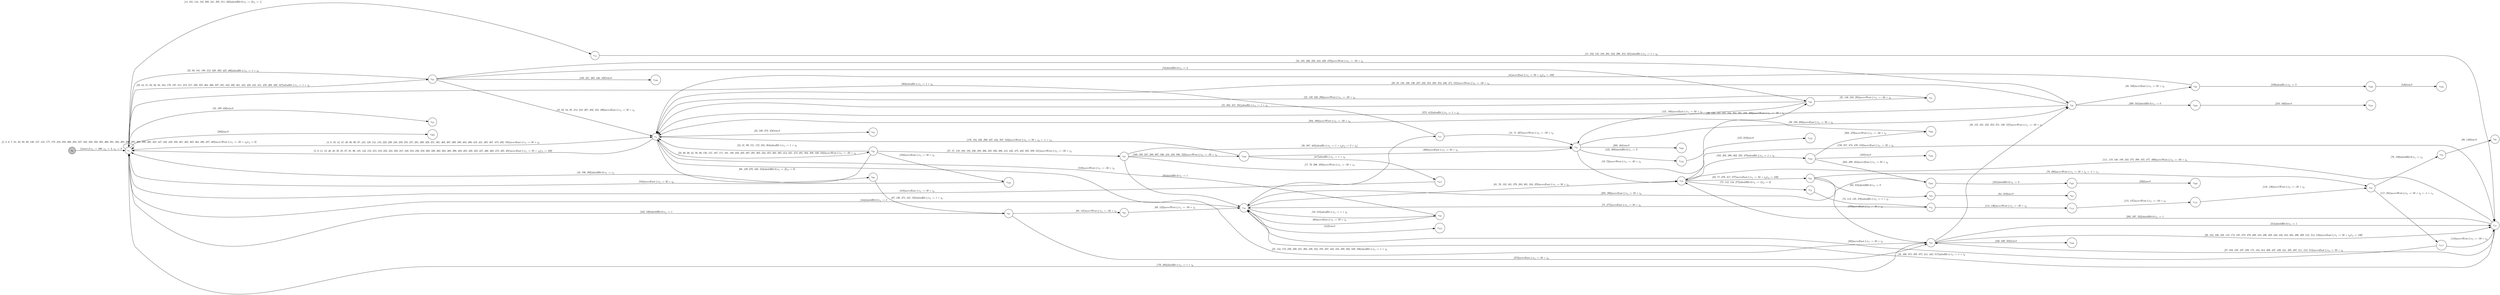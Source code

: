digraph EFSM{
  graph [rankdir="LR", fontname="Latin Modern Math"];
  node [color="black", fillcolor="white", shape="circle", style="filled", fontname="Latin Modern Math"];
  edge [fontname="Latin Modern Math"];

  s0[fillcolor="gray", label=<s<sub>0</sub>>];
  s1[label=<s<sub>1</sub>>];
  s4[label=<s<sub>4</sub>>];
  s14[label=<s<sub>14</sub>>];
  s15[label=<s<sub>15</sub>>];
  s16[label=<s<sub>16</sub>>];
  s17[label=<s<sub>17</sub>>];
  s18[label=<s<sub>18</sub>>];
  s19[label=<s<sub>19</sub>>];
  s20[label=<s<sub>20</sub>>];
  s21[label=<s<sub>21</sub>>];
  s23[label=<s<sub>23</sub>>];
  s25[label=<s<sub>25</sub>>];
  s28[label=<s<sub>28</sub>>];
  s32[label=<s<sub>32</sub>>];
  s33[label=<s<sub>33</sub>>];
  s37[label=<s<sub>37</sub>>];
  s40[label=<s<sub>40</sub>>];
  s53[label=<s<sub>53</sub>>];
  s59[label=<s<sub>59</sub>>];
  s62[label=<s<sub>62</sub>>];
  s63[label=<s<sub>63</sub>>];
  s64[label=<s<sub>64</sub>>];
  s66[label=<s<sub>66</sub>>];
  s67[label=<s<sub>67</sub>>];
  s68[label=<s<sub>68</sub>>];
  s73[label=<s<sub>73</sub>>];
  s74[label=<s<sub>74</sub>>];
  s78[label=<s<sub>78</sub>>];
  s79[label=<s<sub>79</sub>>];
  s80[label=<s<sub>80</sub>>];
  s114[label=<s<sub>114</sub>>];
  s115[label=<s<sub>115</sub>>];
  s117[label=<s<sub>117</sub>>];
  s122[label=<s<sub>122</sub>>];
  s123[label=<s<sub>123</sub>>];
  s162[label=<s<sub>162</sub>>];
  s163[label=<s<sub>163</sub>>];
  s169[label=<s<sub>169</sub>>];
  s180[label=<s<sub>180</sub>>];
  s204[label=<s<sub>204</sub>>];
  s209[label=<s<sub>209</sub>>];
  s210[label=<s<sub>210</sub>>];
  s240[label=<s<sub>240</sub>>];
  s293[label=<s<sub>293</sub>>];
  s303[label=<s<sub>303</sub>>];
  s325[label=<s<sub>325</sub>>];
  s326[label=<s<sub>326</sub>>];
  s388[label=<s<sub>388</sub>>];
  s412[label=<s<sub>412</sub>>];
  s417[label=<s<sub>417</sub>>];
  s533[label=<s<sub>533</sub>>];
  s539[label=<s<sub>539</sub>>];
  s540[label=<s<sub>540</sub>>];

  s0->s1[label=<<i> [1]start:2/o<sub>1</sub> := 200, o<sub>2</sub> := 3, o<sub>3</sub> := 0</i>>];
  s18->s19[label=<<i> [19, 72]moveWest:1/o<sub>1</sub> := -50 + i<sub>0</sub></i>>];
  s21->s4[label=<<i> [22, 149, 246, 286]moveWest:1/o<sub>1</sub> := -50 + i<sub>0</sub></i>>];
  s23->s4[label=<<i> [24, 31, 99, 151, 172, 234, 384]alienHit:1/o<sub>1</sub> := 1 + i<sub>0</sub></i>>];
  s28->s40[label=<<i> [40, 538]moveEast:1/o<sub>1</sub> := 50 + i<sub>0</sub></i>>];
  s40->s4[label=<<i> [41]moveEast:1/o<sub>1</sub> := 50 + i<sub>0</sub>&#91;r<sub>3</sub> := 100&#93;</i>>];
  s33->s1[label=<<i> [52, 93, 181, 198, 212, 328, 393, 425, 460]alienHit:1/o<sub>1</sub> := 1 + i<sub>0</sub></i>>];
  s33->s20[label=<<i> [54]shieldHit:0/o<sub>1</sub> := 2</i>>];
  s20->s4[label=<<i> [55, 382, 457, 501]alienHit:1/o<sub>1</sub> := 1 + i<sub>0</sub></i>>];
  s37->s16[label=<<i> [58]shieldHit:0/o<sub>1</sub> := 1</i>>];
  s16->s59[label=<<i> [59, 518]alienHit:1/o<sub>1</sub> := 1 + i<sub>0</sub></i>>];
  s59->s16[label=<<i> [60]moveEast:1/o<sub>1</sub> := 50 + i<sub>0</sub></i>>];
  s62->s63[label=<<i> [63, 318]shieldHit:0/o<sub>1</sub> := 0</i>>];
  s63->s64[label=<<i> [64, 319]lose:0</i>>];
  s67->s68[label=<<i> [68, 131]moveWest:1/o<sub>1</sub> := -50 + i<sub>0</sub></i>>];
  s68->s16[label=<<i> [69, 132]moveWest:1/o<sub>1</sub> := -50 + i<sub>0</sub></i>>];
  s16->s17[label=<<i> [17, 70, 206, 359]moveWest:1/o<sub>1</sub> := -50 + i<sub>0</sub></i>>];
  s74->s16[label=<<i> [75, 277]moveEast:1/o<sub>1</sub> := 50 + i<sub>0</sub></i>>];
  s62->s78[label=<<i> [78, 280]moveWest:1/o<sub>1</sub> := 50 + i<sub>0</sub> + -1 &times; r<sub>3</sub></i>>];
  s78->s79[label=<<i> [79, 139]shieldHit:0/o<sub>1</sub> := r<sub>2</sub></i>>];
  s79->s80[label=<<i> [80, 140]lose:0</i>>];
  s74->s114[label=<<i> [114, 136]moveWest:1/o<sub>1</sub> := -50 + i<sub>0</sub></i>>];
  s114->s115[label=<<i> [115, 137]moveWest:1/o<sub>1</sub> := -50 + i<sub>0</sub></i>>];
  s115->s78[label=<<i> [116, 138]moveWest:1/o<sub>1</sub> := -50 + i<sub>0</sub></i>>];
  s78->s117[label=<<i> [117, 281]moveWest:1/o<sub>1</sub> := 50 + i<sub>0</sub> + -1 &times; r<sub>3</sub></i>>];
  s117->s15[label=<<i> [118]moveWest:1/o<sub>1</sub> := -50 + i<sub>0</sub></i>>];
  s20->s18[label=<<i> [121, 188]moveEast:1/o<sub>1</sub> := 50 + i<sub>0</sub></i>>];
  s18->s122[label=<<i> [122, 309]shieldHit:0/o<sub>1</sub> := 0</i>>];
  s122->s123[label=<<i> [123, 310]lose:0</i>>];
  s66->s67[label=<<i> [67, 130, 271, 341, 525]alienHit:1/o<sub>1</sub> := 1 + i<sub>0</sub></i>>];
  s19->s73[label=<<i> [73, 112, 134, 275]shieldHit:0/o<sub>1</sub> := 1&#91;r<sub>2</sub> := 0&#93;</i>>];
  s73->s74[label=<<i> [74, 113, 135, 276]alienHit:1/o<sub>1</sub> := 1 + i<sub>0</sub></i>>];
  s162->s163[label=<<i> [163]win:0</i>>];
  s25->s1[label=<<i> [176, 263]alienHit:1/o<sub>1</sub> := 1 + i<sub>0</sub></i>>];
  s1->s14[label=<<i> [14, 101, 144, 182, 200, 241, 295, 311, 320]shieldHit:0/o<sub>1</sub> := 2&#91;r<sub>2</sub> := 1&#93;</i>>];
  s28->s4[label=<<i> [29, 35, 156, 166, 190, 227, 232, 253, 333, 354, 430, 471, 531]moveWest:1/o<sub>1</sub> := -50 + i<sub>0</sub></i>>];
  s23->s37[label=<<i> [37, 57, 158, 168, 192, 236, 288, 306, 335, 356, 386, 415, 432, 475, 482, 505, 509, 521]moveWest:1/o<sub>1</sub> := -50 + i<sub>0</sub></i>>];
  s37->s169[label=<<i> [169, 193, 237, 289, 307, 336, 416, 433, 506, 522]moveWest:1/o<sub>1</sub> := -50 + i<sub>0</sub></i>>];
  s204->s16[label=<<i> [205, 300]moveEast:1/o<sub>1</sub> := 50 + i<sub>0</sub></i>>];
  s17->s18[label=<<i> [18, 71, 207]moveWest:1/o<sub>1</sub> := -50 + i<sub>0</sub></i>>];
  s18->s28[label=<<i> [39, 189, 208]moveEast:1/o<sub>1</sub> := 50 + i<sub>0</sub></i>>];
  s28->s209[label=<<i> [209, 345]shieldHit:0/o<sub>1</sub> := 0</i>>];
  s209->s210[label=<<i> [210, 346]lose:0</i>>];
  s33->s4[label=<<i> [45, 65, 84, 95, 214, 218, 267, 402, 452, 490]moveEast:1/o<sub>1</sub> := 50 + i<sub>0</sub></i>>];
  s20->s21[label=<<i> [21, 148, 245, 285]moveWest:1/o<sub>1</sub> := -50 + i<sub>0</sub></i>>];
  s4->s66[label=<<i> [66, 129, 270, 340, 524]shieldHit:0/o<sub>1</sub> := 2&#91;r<sub>2</sub> := 0&#93;</i>>];
  s67->s25[label=<<i> [272]moveEast:1/o<sub>1</sub> := 50 + i<sub>0</sub></i>>];
  s25->s15[label=<<i> [26, 104, 106, 108, 110, 174, 185, 273, 379, 408, 410, 436, 438, 440, 442, 454, 494, 496, 498, 512, 514, 516]moveEast:1/o<sub>1</sub> := 50 + i<sub>0</sub>&#91;r<sub>3</sub> := 100&#93;</i>>];
  s16->s19[label=<<i> [61, 76, 133, 161, 278, 283, 301, 316, 376]moveEast:1/o<sub>1</sub> := 50 + i<sub>0</sub></i>>];
  s117->s16[label=<<i> [282]moveEast:1/o<sub>1</sub> := 50 + i<sub>0</sub></i>>];
  s19->s20[label=<<i> [20, 120, 147, 187, 244, 284, 381, 456, 500]moveWest:1/o<sub>1</sub> := -50 + i<sub>0</sub></i>>];
  s169->s4[label=<<i> [170, 194, 238, 290, 337, 434, 507, 523]moveWest:1/o<sub>1</sub> := 50 + i<sub>0</sub> + -1 &times; r<sub>3</sub></i>>];
  s4->s23[label=<<i> [23, 30, 36, 42, 56, 98, 150, 157, 167, 171, 191, 195, 233, 235, 287, 291, 305, 334, 355, 383, 385, 414, 431, 474, 481, 504, 508, 520, 532]moveWest:1/o<sub>1</sub> := -50 + i<sub>0</sub></i>>];
  s23->s1[label=<<i> [43, 196, 292]shieldHit:0/o<sub>1</sub> := r<sub>2</sub></i>>];
  s1->s293[label=<<i> [293]lose:0</i>>];
  s14->s15[label=<<i> [15, 102, 145, 183, 201, 242, 296, 312, 321]alienHit:1/o<sub>1</sub> := 1 + i<sub>0</sub></i>>];
  s162->s303[label=<<i> [303, 479]moveWest:1/o<sub>1</sub> := -50 + i<sub>0</sub></i>>];
  s303->s4[label=<<i> [304, 480]moveWest:1/o<sub>1</sub> := -50 + i<sub>0</sub></i>>];
  s169->s18[label=<<i> [308]moveEast:1/o<sub>1</sub> := 50 + i<sub>0</sub></i>>];
  s25->s15[label=<<i> [314]shieldHit:0/o<sub>1</sub> := 1</i>>];
  s15->s19[label=<<i> [202, 297, 322]shieldHit:0/o<sub>1</sub> := 1</i>>];
  s162->s204[label=<<i> [204, 299, 324]moveEast:1/o<sub>1</sub> := 50 + i<sub>0</sub></i>>];
  s204->s325[label=<<i> [325]shieldHit:0/o<sub>1</sub> := 0</i>>];
  s325->s326[label=<<i> [326]lose:0</i>>];
  s25->s240[label=<<i> [240, 339, 503]win:0</i>>];
  s67->s1[label=<<i> [342, 526]shieldHit:0/o<sub>1</sub> := 1</i>>];
  s37->s15[label=<<i> [159, 357, 374, 476, 510]moveEast:1/o<sub>1</sub> := 50 + i<sub>0</sub></i>>];
  s17->s1[label=<<i> [360]alienHit:1/o<sub>1</sub> := 1 + i<sub>0</sub></i>>];
  s1->s1[label=<<i> [2, 3, 6, 7, 81, 82, 88, 89, 126, 127, 143, 177, 178, 216, 259, 260, 294, 347, 348, 349, 350, 365, 366, 391, 394, 395, 396, 397, 398, 399, 400, 423, 447, 448, 449, 450, 461, 462, 463, 464, 486, 487, 488]moveWest:1/o<sub>1</sub> := -50 + i<sub>0</sub>&#91;r<sub>2</sub> := 0&#93;</i>>];
  s4->s1[label=<<i> [5, 9, 11, 13, 46, 48, 50, 85, 87, 91, 96, 125, 142, 152, 215, 219, 222, 224, 228, 247, 249, 254, 256, 258, 268, 330, 362, 364, 368, 390, 403, 405, 420, 422, 427, 466, 468, 472, 485, 491]moveEast:1/o<sub>1</sub> := 50 + i<sub>0</sub>&#91;r<sub>3</sub> := 100&#93;</i>>];
  s4->s25[label=<<i> [25, 154, 173, 230, 239, 251, 262, 338, 352, 370, 407, 435, 453, 493, 502, 529, 536]alienHit:1/o<sub>1</sub> := 1 + i<sub>0</sub></i>>];
  s25->s28[label=<<i> [28, 155, 231, 252, 353, 371, 530, 537]moveWest:1/o<sub>1</sub> := -50 + i<sub>0</sub></i>>];
  s28->s4[label=<<i> [372, 413]alienHit:1/o<sub>1</sub> := 1 + i<sub>0</sub></i>>];
  s19->s62[label=<<i> [62, 77, 279, 317, 377]moveEast:1/o<sub>1</sub> := 50 + i<sub>0</sub>&#91;r<sub>3</sub> := 100&#93;</i>>];
  s62->s25[label=<<i> [378]moveEast:1/o<sub>1</sub> := 50 + i<sub>0</sub></i>>];
  s15->s19[label=<<i> [111, 119, 146, 186, 243, 274, 380, 455, 477, 499]moveWest:1/o<sub>1</sub> := -50 + i<sub>0</sub></i>>];
  s18->s388[label=<<i> [388, 484]win:0</i>>];
  s16->s412[label=<<i> [412]win:0</i>>];
  s169->s417[label=<<i> [417]alienHit:1/o<sub>1</sub> := 1 + i<sub>0</sub></i>>];
  s417->s1[label=<<i> [418]moveEast:1/o<sub>1</sub> := 50 + i<sub>0</sub></i>>];
  s1->s4[label=<<i> [4, 8, 10, 12, 47, 49, 86, 90, 97, 124, 128, 141, 153, 223, 229, 248, 250, 255, 257, 261, 269, 329, 351, 361, 363, 367, 369, 389, 404, 406, 419, 421, 465, 467, 473, 492, 535]moveEast:1/o<sub>1</sub> := 50 + i<sub>0</sub></i>>];
  s1->s53[label=<<i> [53, 199, 426]win:0</i>>];
  s15->s25[label=<<i> [27, 103, 105, 107, 109, 175, 184, 313, 409, 437, 439, 441, 495, 497, 511, 513, 515]moveEast:1/o<sub>1</sub> := 50 + i<sub>0</sub></i>>];
  s15->s16[label=<<i> [16, 160, 315, 358, 375, 411, 443, 517]alienHit:1/o<sub>1</sub> := 1 + i<sub>0</sub></i>>];
  s16->s1[label=<<i> [444]shieldHit:0/o<sub>1</sub> := 2</i>>];
  s1->s33[label=<<i> [33, 44, 51, 83, 92, 94, 164, 179, 197, 211, 213, 217, 220, 225, 264, 266, 327, 331, 343, 392, 401, 424, 428, 445, 451, 459, 469, 489, 527]alienHit:1/o<sub>1</sub> := 1 + i<sub>0</sub></i>>];
  s33->s180[label=<<i> [180, 221, 265, 446, 528]win:0</i>>];
  s4->s32[label=<<i> [32, 100, 373, 458]win:0</i>>];
  s33->s28[label=<<i> [34, 165, 226, 332, 344, 429, 470]moveWest:1/o<sub>1</sub> := -50 + i<sub>0</sub></i>>];
  s19->s162[label=<<i> [162, 203, 298, 302, 323, 478]alienHit:1/o<sub>1</sub> := 1 + i<sub>0</sub></i>>];
  s37->s18[label=<<i> [38, 387, 483]alienHit:1/o<sub>1</sub> := 1 + i<sub>0</sub>&#91;r<sub>2</sub> := 2 &times; i<sub>0</sub>&#93;</i>>];
  s59->s4[label=<<i> [519]moveWest:1/o<sub>1</sub> := -50 + i<sub>0</sub></i>>];
  s23->s533[label=<<i> [533]moveEast:1/o<sub>1</sub> := 50 + i<sub>0</sub></i>>];
  s533->s1[label=<<i> [534]moveEast:1/o<sub>1</sub> := 50 + i<sub>0</sub></i>>];
  s40->s539[label=<<i> [539]alienHit:1/o<sub>1</sub> := 5</i>>];
  s539->s540[label=<<i> [540]win:0</i>>];
}